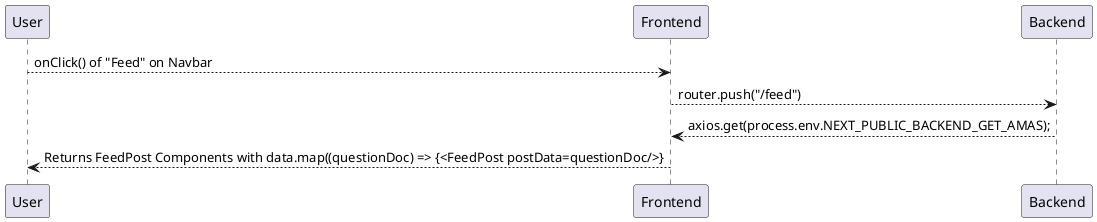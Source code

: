 @startuml Feed
User --> Frontend : onClick() of "Feed" on Navbar  
Frontend --> Backend : router.push("/feed")
Backend --> Frontend : axios.get(process.env.NEXT_PUBLIC_BACKEND_GET_AMAS);
Frontend --> User : Returns FeedPost Components with data.map((questionDoc) => {<FeedPost postData=questionDoc/>}
@enduml